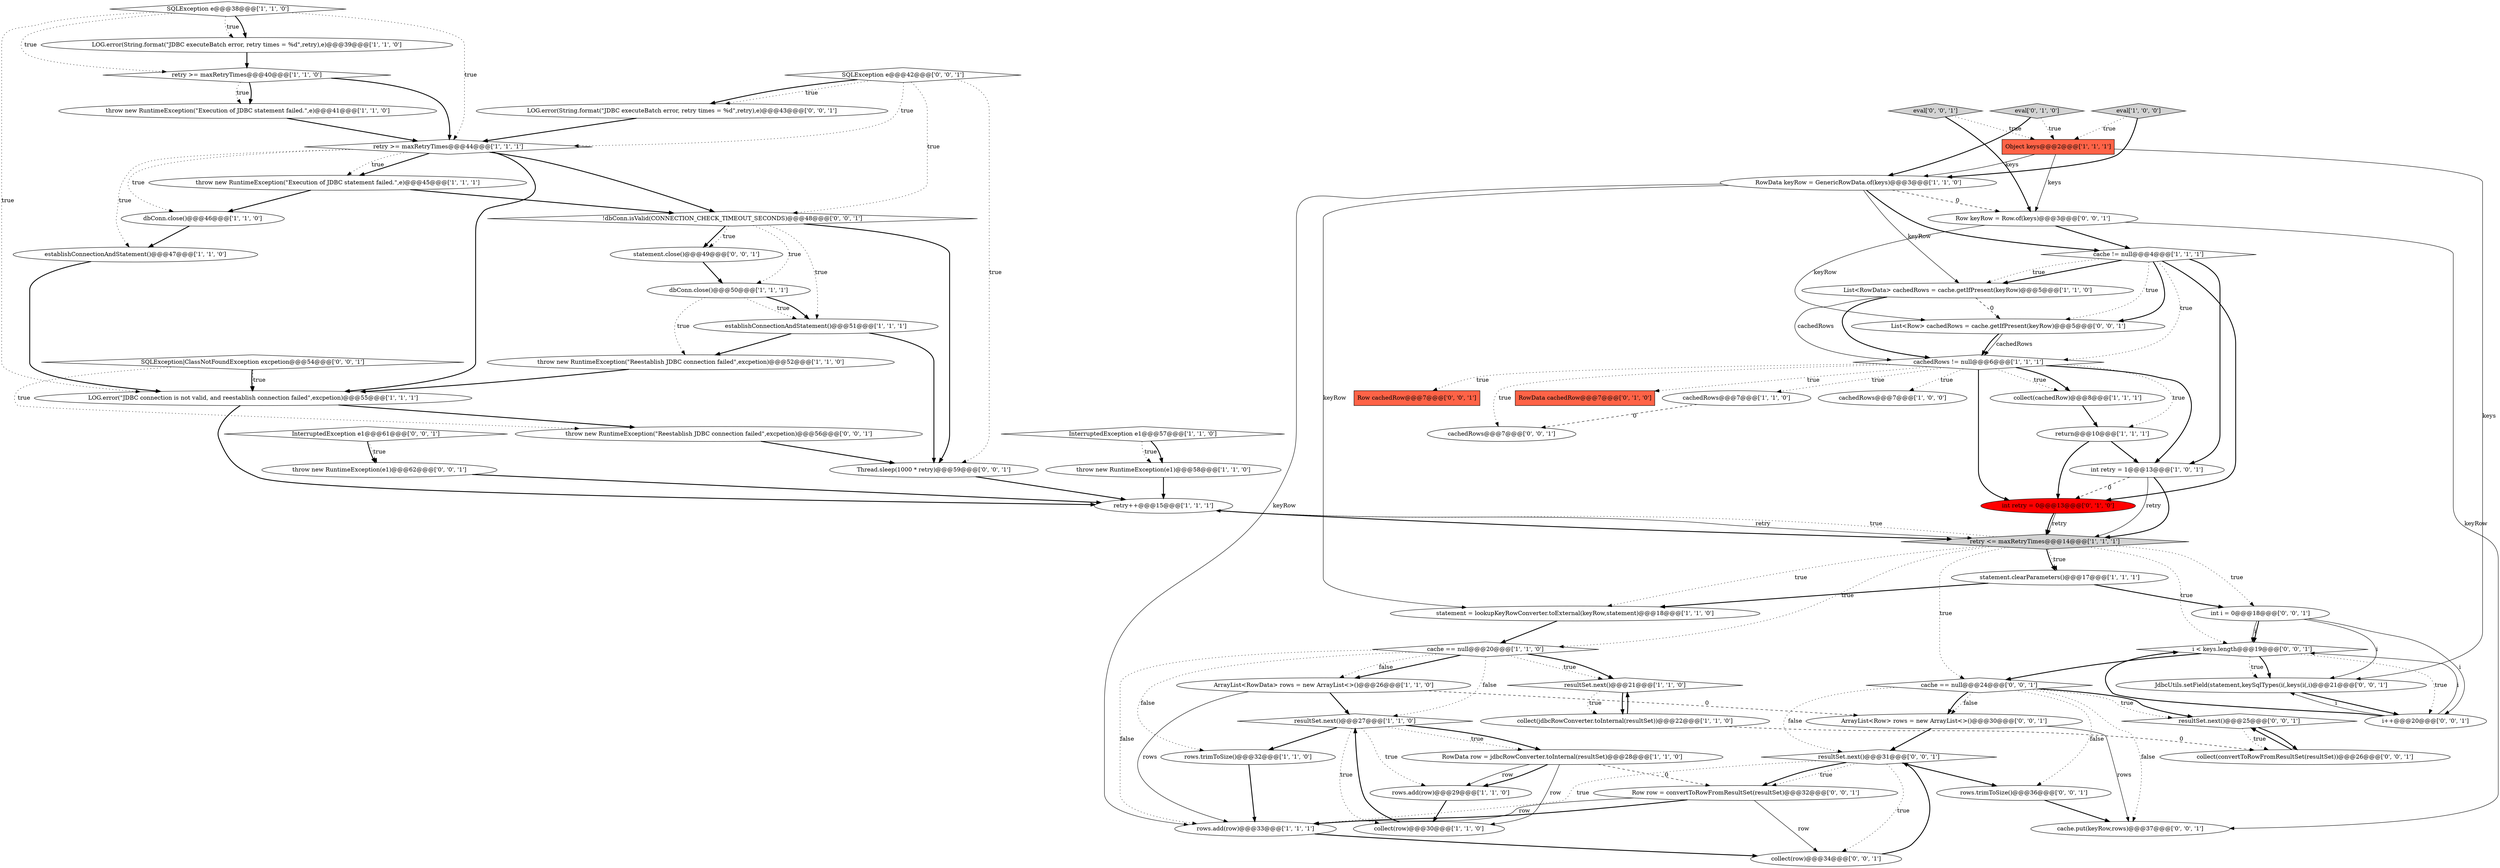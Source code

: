 digraph {
37 [style = filled, label = "LOG.error(String.format(\"JDBC executeBatch error, retry times = %d\",retry),e)@@@39@@@['1', '1', '0']", fillcolor = white, shape = ellipse image = "AAA0AAABBB1BBB"];
0 [style = filled, label = "int retry = 1@@@13@@@['1', '0', '1']", fillcolor = white, shape = ellipse image = "AAA0AAABBB1BBB"];
49 [style = filled, label = "i < keys.length@@@19@@@['0', '0', '1']", fillcolor = white, shape = diamond image = "AAA0AAABBB3BBB"];
9 [style = filled, label = "rows.trimToSize()@@@32@@@['1', '1', '0']", fillcolor = white, shape = ellipse image = "AAA0AAABBB1BBB"];
41 [style = filled, label = "eval['0', '1', '0']", fillcolor = lightgray, shape = diamond image = "AAA0AAABBB2BBB"];
44 [style = filled, label = "Row keyRow = Row.of(keys)@@@3@@@['0', '0', '1']", fillcolor = white, shape = ellipse image = "AAA0AAABBB3BBB"];
57 [style = filled, label = "statement.close()@@@49@@@['0', '0', '1']", fillcolor = white, shape = ellipse image = "AAA0AAABBB3BBB"];
58 [style = filled, label = "throw new RuntimeException(e1)@@@62@@@['0', '0', '1']", fillcolor = white, shape = ellipse image = "AAA0AAABBB3BBB"];
28 [style = filled, label = "establishConnectionAndStatement()@@@47@@@['1', '1', '0']", fillcolor = white, shape = ellipse image = "AAA0AAABBB1BBB"];
31 [style = filled, label = "throw new RuntimeException(\"Execution of JDBC statement failed.\",e)@@@45@@@['1', '1', '1']", fillcolor = white, shape = ellipse image = "AAA0AAABBB1BBB"];
11 [style = filled, label = "List<RowData> cachedRows = cache.getIfPresent(keyRow)@@@5@@@['1', '1', '0']", fillcolor = white, shape = ellipse image = "AAA0AAABBB1BBB"];
36 [style = filled, label = "ArrayList<RowData> rows = new ArrayList<>()@@@26@@@['1', '1', '0']", fillcolor = white, shape = ellipse image = "AAA0AAABBB1BBB"];
65 [style = filled, label = "collect(row)@@@34@@@['0', '0', '1']", fillcolor = white, shape = ellipse image = "AAA0AAABBB3BBB"];
48 [style = filled, label = "cache.put(keyRow,rows)@@@37@@@['0', '0', '1']", fillcolor = white, shape = ellipse image = "AAA0AAABBB3BBB"];
27 [style = filled, label = "collect(row)@@@30@@@['1', '1', '0']", fillcolor = white, shape = ellipse image = "AAA0AAABBB1BBB"];
18 [style = filled, label = "LOG.error(\"JDBC connection is not valid, and reestablish connection failed\",excpetion)@@@55@@@['1', '1', '1']", fillcolor = white, shape = ellipse image = "AAA0AAABBB1BBB"];
12 [style = filled, label = "statement = lookupKeyRowConverter.toExternal(keyRow,statement)@@@18@@@['1', '1', '0']", fillcolor = white, shape = ellipse image = "AAA0AAABBB1BBB"];
21 [style = filled, label = "statement.clearParameters()@@@17@@@['1', '1', '1']", fillcolor = white, shape = ellipse image = "AAA0AAABBB1BBB"];
56 [style = filled, label = "SQLException e@@@42@@@['0', '0', '1']", fillcolor = white, shape = diamond image = "AAA0AAABBB3BBB"];
47 [style = filled, label = "!dbConn.isValid(CONNECTION_CHECK_TIMEOUT_SECONDS)@@@48@@@['0', '0', '1']", fillcolor = white, shape = diamond image = "AAA0AAABBB3BBB"];
2 [style = filled, label = "rows.add(row)@@@29@@@['1', '1', '0']", fillcolor = white, shape = ellipse image = "AAA0AAABBB1BBB"];
32 [style = filled, label = "rows.add(row)@@@33@@@['1', '1', '1']", fillcolor = white, shape = ellipse image = "AAA0AAABBB1BBB"];
53 [style = filled, label = "collect(convertToRowFromResultSet(resultSet))@@@26@@@['0', '0', '1']", fillcolor = white, shape = ellipse image = "AAA0AAABBB3BBB"];
45 [style = filled, label = "JdbcUtils.setField(statement,keySqlTypes(i(,keys(i(,i)@@@21@@@['0', '0', '1']", fillcolor = white, shape = ellipse image = "AAA0AAABBB3BBB"];
13 [style = filled, label = "dbConn.close()@@@50@@@['1', '1', '1']", fillcolor = white, shape = ellipse image = "AAA0AAABBB1BBB"];
55 [style = filled, label = "resultSet.next()@@@31@@@['0', '0', '1']", fillcolor = white, shape = diamond image = "AAA0AAABBB3BBB"];
51 [style = filled, label = "List<Row> cachedRows = cache.getIfPresent(keyRow)@@@5@@@['0', '0', '1']", fillcolor = white, shape = ellipse image = "AAA0AAABBB3BBB"];
3 [style = filled, label = "cache == null@@@20@@@['1', '1', '0']", fillcolor = white, shape = diamond image = "AAA0AAABBB1BBB"];
10 [style = filled, label = "cachedRows@@@7@@@['1', '0', '0']", fillcolor = white, shape = ellipse image = "AAA0AAABBB1BBB"];
8 [style = filled, label = "retry <= maxRetryTimes@@@14@@@['1', '1', '1']", fillcolor = lightgray, shape = diamond image = "AAA0AAABBB1BBB"];
61 [style = filled, label = "Row row = convertToRowFromResultSet(resultSet)@@@32@@@['0', '0', '1']", fillcolor = white, shape = ellipse image = "AAA0AAABBB3BBB"];
62 [style = filled, label = "LOG.error(String.format(\"JDBC executeBatch error, retry times = %d\",retry),e)@@@43@@@['0', '0', '1']", fillcolor = white, shape = ellipse image = "AAA0AAABBB3BBB"];
25 [style = filled, label = "retry >= maxRetryTimes@@@44@@@['1', '1', '1']", fillcolor = white, shape = diamond image = "AAA0AAABBB1BBB"];
64 [style = filled, label = "throw new RuntimeException(\"Reestablish JDBC connection failed\",excpetion)@@@56@@@['0', '0', '1']", fillcolor = white, shape = ellipse image = "AAA0AAABBB3BBB"];
35 [style = filled, label = "collect(jdbcRowConverter.toInternal(resultSet))@@@22@@@['1', '1', '0']", fillcolor = white, shape = ellipse image = "AAA0AAABBB1BBB"];
5 [style = filled, label = "throw new RuntimeException(e1)@@@58@@@['1', '1', '0']", fillcolor = white, shape = ellipse image = "AAA0AAABBB1BBB"];
19 [style = filled, label = "cachedRows@@@7@@@['1', '1', '0']", fillcolor = white, shape = ellipse image = "AAA0AAABBB1BBB"];
68 [style = filled, label = "cache == null@@@24@@@['0', '0', '1']", fillcolor = white, shape = diamond image = "AAA0AAABBB3BBB"];
7 [style = filled, label = "collect(cachedRow)@@@8@@@['1', '1', '1']", fillcolor = white, shape = ellipse image = "AAA0AAABBB1BBB"];
63 [style = filled, label = "i++@@@20@@@['0', '0', '1']", fillcolor = white, shape = ellipse image = "AAA0AAABBB3BBB"];
29 [style = filled, label = "throw new RuntimeException(\"Reestablish JDBC connection failed\",excpetion)@@@52@@@['1', '1', '0']", fillcolor = white, shape = ellipse image = "AAA0AAABBB1BBB"];
59 [style = filled, label = "cachedRows@@@7@@@['0', '0', '1']", fillcolor = white, shape = ellipse image = "AAA0AAABBB3BBB"];
38 [style = filled, label = "SQLException e@@@38@@@['1', '1', '0']", fillcolor = white, shape = diamond image = "AAA0AAABBB1BBB"];
40 [style = filled, label = "int retry = 0@@@13@@@['0', '1', '0']", fillcolor = red, shape = ellipse image = "AAA1AAABBB2BBB"];
54 [style = filled, label = "Row cachedRow@@@7@@@['0', '0', '1']", fillcolor = tomato, shape = box image = "AAA0AAABBB3BBB"];
33 [style = filled, label = "retry >= maxRetryTimes@@@40@@@['1', '1', '0']", fillcolor = white, shape = diamond image = "AAA0AAABBB1BBB"];
6 [style = filled, label = "InterruptedException e1@@@57@@@['1', '1', '0']", fillcolor = white, shape = diamond image = "AAA0AAABBB1BBB"];
17 [style = filled, label = "eval['1', '0', '0']", fillcolor = lightgray, shape = diamond image = "AAA0AAABBB1BBB"];
30 [style = filled, label = "retry++@@@15@@@['1', '1', '1']", fillcolor = white, shape = ellipse image = "AAA0AAABBB1BBB"];
34 [style = filled, label = "RowData row = jdbcRowConverter.toInternal(resultSet)@@@28@@@['1', '1', '0']", fillcolor = white, shape = ellipse image = "AAA0AAABBB1BBB"];
50 [style = filled, label = "int i = 0@@@18@@@['0', '0', '1']", fillcolor = white, shape = ellipse image = "AAA0AAABBB3BBB"];
1 [style = filled, label = "throw new RuntimeException(\"Execution of JDBC statement failed.\",e)@@@41@@@['1', '1', '0']", fillcolor = white, shape = ellipse image = "AAA0AAABBB1BBB"];
22 [style = filled, label = "dbConn.close()@@@46@@@['1', '1', '0']", fillcolor = white, shape = ellipse image = "AAA0AAABBB1BBB"];
42 [style = filled, label = "ArrayList<Row> rows = new ArrayList<>()@@@30@@@['0', '0', '1']", fillcolor = white, shape = ellipse image = "AAA0AAABBB3BBB"];
26 [style = filled, label = "cache != null@@@4@@@['1', '1', '1']", fillcolor = white, shape = diamond image = "AAA0AAABBB1BBB"];
4 [style = filled, label = "cachedRows != null@@@6@@@['1', '1', '1']", fillcolor = white, shape = diamond image = "AAA0AAABBB1BBB"];
14 [style = filled, label = "Object keys@@@2@@@['1', '1', '1']", fillcolor = tomato, shape = box image = "AAA0AAABBB1BBB"];
67 [style = filled, label = "eval['0', '0', '1']", fillcolor = lightgray, shape = diamond image = "AAA0AAABBB3BBB"];
20 [style = filled, label = "resultSet.next()@@@27@@@['1', '1', '0']", fillcolor = white, shape = diamond image = "AAA0AAABBB1BBB"];
43 [style = filled, label = "InterruptedException e1@@@61@@@['0', '0', '1']", fillcolor = white, shape = diamond image = "AAA0AAABBB3BBB"];
23 [style = filled, label = "establishConnectionAndStatement()@@@51@@@['1', '1', '1']", fillcolor = white, shape = ellipse image = "AAA0AAABBB1BBB"];
52 [style = filled, label = "resultSet.next()@@@25@@@['0', '0', '1']", fillcolor = white, shape = diamond image = "AAA0AAABBB3BBB"];
66 [style = filled, label = "rows.trimToSize()@@@36@@@['0', '0', '1']", fillcolor = white, shape = ellipse image = "AAA0AAABBB3BBB"];
16 [style = filled, label = "return@@@10@@@['1', '1', '1']", fillcolor = white, shape = ellipse image = "AAA0AAABBB1BBB"];
15 [style = filled, label = "resultSet.next()@@@21@@@['1', '1', '0']", fillcolor = white, shape = diamond image = "AAA0AAABBB1BBB"];
24 [style = filled, label = "RowData keyRow = GenericRowData.of(keys)@@@3@@@['1', '1', '0']", fillcolor = white, shape = ellipse image = "AAA0AAABBB1BBB"];
60 [style = filled, label = "Thread.sleep(1000 * retry)@@@59@@@['0', '0', '1']", fillcolor = white, shape = ellipse image = "AAA0AAABBB3BBB"];
39 [style = filled, label = "RowData cachedRow@@@7@@@['0', '1', '0']", fillcolor = tomato, shape = box image = "AAA0AAABBB2BBB"];
46 [style = filled, label = "SQLException|ClassNotFoundException excpetion@@@54@@@['0', '0', '1']", fillcolor = white, shape = diamond image = "AAA0AAABBB3BBB"];
8->30 [style = dotted, label="true"];
16->0 [style = bold, label=""];
3->9 [style = dotted, label="false"];
63->49 [style = solid, label="i"];
18->64 [style = bold, label=""];
20->9 [style = bold, label=""];
58->30 [style = bold, label=""];
68->48 [style = dotted, label="false"];
30->8 [style = solid, label="retry"];
34->2 [style = solid, label="row"];
17->14 [style = dotted, label="true"];
18->30 [style = bold, label=""];
4->7 [style = dotted, label="true"];
20->27 [style = dotted, label="true"];
24->12 [style = solid, label="keyRow"];
26->40 [style = bold, label=""];
25->28 [style = dotted, label="true"];
41->14 [style = dotted, label="true"];
36->20 [style = bold, label=""];
26->11 [style = bold, label=""];
26->51 [style = bold, label=""];
29->18 [style = bold, label=""];
25->31 [style = bold, label=""];
23->29 [style = bold, label=""];
3->20 [style = dotted, label="false"];
3->36 [style = bold, label=""];
34->2 [style = bold, label=""];
33->25 [style = bold, label=""];
7->16 [style = bold, label=""];
0->8 [style = bold, label=""];
5->30 [style = bold, label=""];
36->32 [style = solid, label="rows"];
30->8 [style = bold, label=""];
37->33 [style = bold, label=""];
47->60 [style = bold, label=""];
26->4 [style = dotted, label="true"];
46->18 [style = dotted, label="true"];
64->60 [style = bold, label=""];
43->58 [style = bold, label=""];
20->34 [style = dotted, label="true"];
21->50 [style = bold, label=""];
38->33 [style = dotted, label="true"];
3->32 [style = dotted, label="false"];
57->13 [style = bold, label=""];
3->36 [style = dotted, label="false"];
25->47 [style = bold, label=""];
61->32 [style = solid, label="row"];
16->40 [style = bold, label=""];
28->18 [style = bold, label=""];
45->63 [style = bold, label=""];
56->62 [style = dotted, label="true"];
40->8 [style = solid, label="retry"];
20->34 [style = bold, label=""];
53->52 [style = bold, label=""];
62->25 [style = bold, label=""];
9->32 [style = bold, label=""];
24->11 [style = solid, label="keyRow"];
56->62 [style = bold, label=""];
15->35 [style = dotted, label="true"];
56->25 [style = dotted, label="true"];
56->47 [style = dotted, label="true"];
50->49 [style = bold, label=""];
15->35 [style = bold, label=""];
13->23 [style = dotted, label="true"];
4->0 [style = bold, label=""];
38->18 [style = dotted, label="true"];
42->48 [style = solid, label="rows"];
66->48 [style = bold, label=""];
34->61 [style = dashed, label="0"];
47->57 [style = bold, label=""];
8->50 [style = dotted, label="true"];
26->0 [style = bold, label=""];
6->5 [style = dotted, label="true"];
68->55 [style = dotted, label="false"];
8->12 [style = dotted, label="true"];
4->59 [style = dotted, label="true"];
38->37 [style = bold, label=""];
61->32 [style = bold, label=""];
13->29 [style = dotted, label="true"];
19->59 [style = dashed, label="0"];
2->27 [style = bold, label=""];
65->55 [style = bold, label=""];
31->47 [style = bold, label=""];
68->52 [style = dotted, label="true"];
27->20 [style = bold, label=""];
44->51 [style = solid, label="keyRow"];
55->66 [style = bold, label=""];
11->51 [style = dashed, label="0"];
38->37 [style = dotted, label="true"];
50->49 [style = solid, label="i"];
11->4 [style = solid, label="cachedRows"];
49->45 [style = bold, label=""];
51->4 [style = solid, label="cachedRows"];
68->52 [style = bold, label=""];
49->68 [style = bold, label=""];
51->4 [style = bold, label=""];
61->65 [style = solid, label="row"];
8->21 [style = dotted, label="true"];
35->15 [style = bold, label=""];
4->10 [style = dotted, label="true"];
25->31 [style = dotted, label="true"];
44->48 [style = solid, label="keyRow"];
50->45 [style = solid, label="i"];
0->8 [style = solid, label="retry"];
11->4 [style = bold, label=""];
25->18 [style = bold, label=""];
55->61 [style = dotted, label="true"];
22->28 [style = bold, label=""];
38->25 [style = dotted, label="true"];
4->54 [style = dotted, label="true"];
24->44 [style = dashed, label="0"];
47->23 [style = dotted, label="true"];
50->63 [style = solid, label="i"];
56->60 [style = dotted, label="true"];
42->55 [style = bold, label=""];
46->18 [style = bold, label=""];
52->53 [style = dotted, label="true"];
8->3 [style = dotted, label="true"];
4->7 [style = bold, label=""];
55->61 [style = bold, label=""];
49->45 [style = dotted, label="true"];
14->45 [style = solid, label="keys"];
21->12 [style = bold, label=""];
8->68 [style = dotted, label="true"];
24->26 [style = bold, label=""];
6->5 [style = bold, label=""];
46->64 [style = dotted, label="true"];
55->32 [style = dotted, label="true"];
3->15 [style = dotted, label="true"];
49->63 [style = dotted, label="true"];
12->3 [style = bold, label=""];
68->42 [style = dotted, label="false"];
26->11 [style = dotted, label="true"];
1->25 [style = bold, label=""];
4->19 [style = dotted, label="true"];
4->40 [style = bold, label=""];
31->22 [style = bold, label=""];
52->53 [style = bold, label=""];
41->24 [style = bold, label=""];
63->49 [style = bold, label=""];
4->39 [style = dotted, label="true"];
67->44 [style = bold, label=""];
3->15 [style = bold, label=""];
33->1 [style = bold, label=""];
32->65 [style = bold, label=""];
68->66 [style = dotted, label="false"];
67->14 [style = dotted, label="true"];
24->32 [style = solid, label="keyRow"];
36->42 [style = dashed, label="0"];
23->60 [style = bold, label=""];
68->42 [style = bold, label=""];
14->44 [style = solid, label="keys"];
17->24 [style = bold, label=""];
55->65 [style = dotted, label="true"];
44->26 [style = bold, label=""];
63->45 [style = solid, label="i"];
34->27 [style = solid, label="row"];
14->24 [style = solid, label="keys"];
33->1 [style = dotted, label="true"];
13->23 [style = bold, label=""];
60->30 [style = bold, label=""];
25->22 [style = dotted, label="true"];
8->21 [style = bold, label=""];
20->2 [style = dotted, label="true"];
26->51 [style = dotted, label="true"];
43->58 [style = dotted, label="true"];
4->16 [style = dotted, label="true"];
47->57 [style = dotted, label="true"];
47->13 [style = dotted, label="true"];
0->40 [style = dashed, label="0"];
40->8 [style = bold, label=""];
8->49 [style = dotted, label="true"];
35->53 [style = dashed, label="0"];
}

